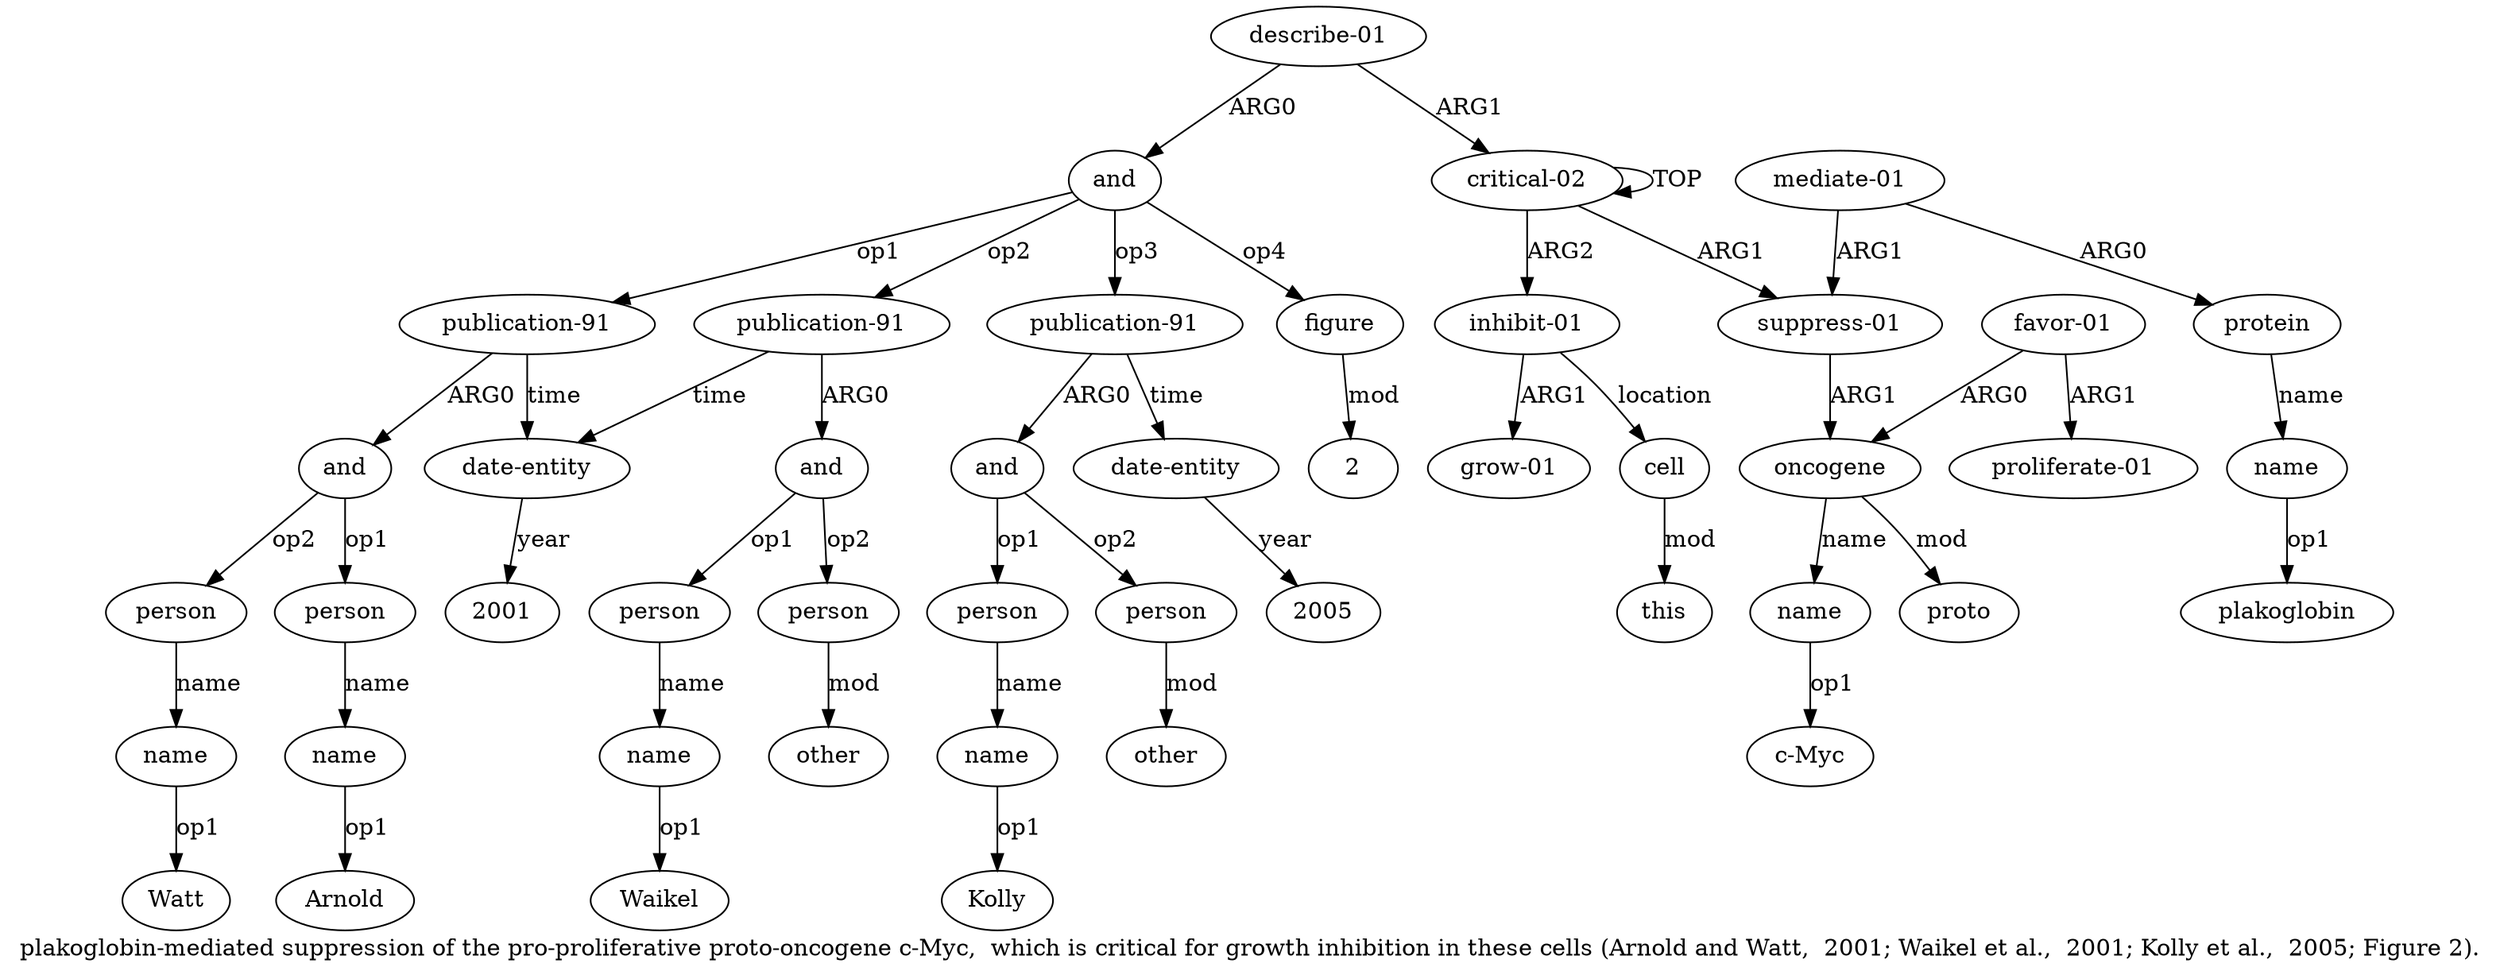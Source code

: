 digraph  {
	graph [label="plakoglobin-mediated suppression of the pro-proliferative proto-oncogene c-Myc,  which is critical for growth inhibition in these \
cells (Arnold and Watt,  2001; Waikel et al.,  2001; Kolly et al.,  2005; Figure 2)."];
	node [label="\N"];
	a20	 [color=black,
		gold_ind=20,
		gold_label=person,
		label=person,
		test_ind=20,
		test_label=person];
	a21	 [color=black,
		gold_ind=21,
		gold_label=name,
		label=name,
		test_ind=21,
		test_label=name];
	a20 -> a21 [key=0,
	color=black,
	gold_label=name,
	label=name,
	test_label=name];
"a21 Watt" [color=black,
	gold_ind=-1,
	gold_label=Watt,
	label=Watt,
	test_ind=-1,
	test_label=Watt];
a21 -> "a21 Watt" [key=0,
color=black,
gold_label=op1,
label=op1,
test_label=op1];
a22 [color=black,
gold_ind=22,
gold_label="date-entity",
label="date-entity",
test_ind=22,
test_label="date-entity"];
"a22 2001" [color=black,
gold_ind=-1,
gold_label=2001,
label=2001,
test_ind=-1,
test_label=2001];
a22 -> "a22 2001" [key=0,
color=black,
gold_label=year,
label=year,
test_label=year];
a23 [color=black,
gold_ind=23,
gold_label="publication-91",
label="publication-91",
test_ind=23,
test_label="publication-91"];
a23 -> a22 [key=0,
color=black,
gold_label=time,
label=time,
test_label=time];
a24 [color=black,
gold_ind=24,
gold_label=and,
label=and,
test_ind=24,
test_label=and];
a23 -> a24 [key=0,
color=black,
gold_label=ARG0,
label=ARG0,
test_label=ARG0];
a25 [color=black,
gold_ind=25,
gold_label=person,
label=person,
test_ind=25,
test_label=person];
a24 -> a25 [key=0,
color=black,
gold_label=op1,
label=op1,
test_label=op1];
a27 [color=black,
gold_ind=27,
gold_label=person,
label=person,
test_ind=27,
test_label=person];
a24 -> a27 [key=0,
color=black,
gold_label=op2,
label=op2,
test_label=op2];
a26 [color=black,
gold_ind=26,
gold_label=name,
label=name,
test_ind=26,
test_label=name];
a25 -> a26 [key=0,
color=black,
gold_label=name,
label=name,
test_label=name];
"a26 Waikel" [color=black,
gold_ind=-1,
gold_label=Waikel,
label=Waikel,
test_ind=-1,
test_label=Waikel];
a26 -> "a26 Waikel" [key=0,
color=black,
gold_label=op1,
label=op1,
test_label=op1];
a28 [color=black,
gold_ind=28,
gold_label=other,
label=other,
test_ind=28,
test_label=other];
a27 -> a28 [key=0,
color=black,
gold_label=mod,
label=mod,
test_label=mod];
a29 [color=black,
gold_ind=29,
gold_label="publication-91",
label="publication-91",
test_ind=29,
test_label="publication-91"];
a30 [color=black,
gold_ind=30,
gold_label=and,
label=and,
test_ind=30,
test_label=and];
a29 -> a30 [key=0,
color=black,
gold_label=ARG0,
label=ARG0,
test_label=ARG0];
a35 [color=black,
gold_ind=35,
gold_label="date-entity",
label="date-entity",
test_ind=35,
test_label="date-entity"];
a29 -> a35 [key=0,
color=black,
gold_label=time,
label=time,
test_label=time];
a31 [color=black,
gold_ind=31,
gold_label=person,
label=person,
test_ind=31,
test_label=person];
a32 [color=black,
gold_ind=32,
gold_label=name,
label=name,
test_ind=32,
test_label=name];
a31 -> a32 [key=0,
color=black,
gold_label=name,
label=name,
test_label=name];
a30 -> a31 [key=0,
color=black,
gold_label=op1,
label=op1,
test_label=op1];
a33 [color=black,
gold_ind=33,
gold_label=person,
label=person,
test_ind=33,
test_label=person];
a30 -> a33 [key=0,
color=black,
gold_label=op2,
label=op2,
test_label=op2];
"a3 c-Myc" [color=black,
gold_ind=-1,
gold_label="c-Myc",
label="c-Myc",
test_ind=-1,
test_label="c-Myc"];
a36 [color=black,
gold_ind=36,
gold_label=figure,
label=figure,
test_ind=36,
test_label=figure];
"a36 2" [color=black,
gold_ind=-1,
gold_label=2,
label=2,
test_ind=-1,
test_label=2];
a36 -> "a36 2" [key=0,
color=black,
gold_label=mod,
label=mod,
test_label=mod];
a34 [color=black,
gold_ind=34,
gold_label=other,
label=other,
test_ind=34,
test_label=other];
a33 -> a34 [key=0,
color=black,
gold_label=mod,
label=mod,
test_label=mod];
"a35 2005" [color=black,
gold_ind=-1,
gold_label=2005,
label=2005,
test_ind=-1,
test_label=2005];
a35 -> "a35 2005" [key=0,
color=black,
gold_label=year,
label=year,
test_label=year];
"a9 plakoglobin" [color=black,
gold_ind=-1,
gold_label=plakoglobin,
label=plakoglobin,
test_ind=-1,
test_label=plakoglobin];
"a32 Kolly" [color=black,
gold_ind=-1,
gold_label=Kolly,
label=Kolly,
test_ind=-1,
test_label=Kolly];
a32 -> "a32 Kolly" [key=0,
color=black,
gold_label=op1,
label=op1,
test_label=op1];
a15 [color=black,
gold_ind=15,
gold_label=and,
label=and,
test_ind=15,
test_label=and];
a15 -> a23 [key=0,
color=black,
gold_label=op2,
label=op2,
test_label=op2];
a15 -> a29 [key=0,
color=black,
gold_label=op3,
label=op3,
test_label=op3];
a15 -> a36 [key=0,
color=black,
gold_label=op4,
label=op4,
test_label=op4];
a16 [color=black,
gold_ind=16,
gold_label="publication-91",
label="publication-91",
test_ind=16,
test_label="publication-91"];
a15 -> a16 [key=0,
color=black,
gold_label=op1,
label=op1,
test_label=op1];
a14 [color=black,
gold_ind=14,
gold_label="describe-01",
label="describe-01",
test_ind=14,
test_label="describe-01"];
a14 -> a15 [key=0,
color=black,
gold_label=ARG0,
label=ARG0,
test_label=ARG0];
a0 [color=black,
gold_ind=0,
gold_label="critical-02",
label="critical-02",
test_ind=0,
test_label="critical-02"];
a14 -> a0 [key=0,
color=black,
gold_label=ARG1,
label=ARG1,
test_label=ARG1];
a17 [color=black,
gold_ind=17,
gold_label=and,
label=and,
test_ind=17,
test_label=and];
a17 -> a20 [key=0,
color=black,
gold_label=op2,
label=op2,
test_label=op2];
a18 [color=black,
gold_ind=18,
gold_label=person,
label=person,
test_ind=18,
test_label=person];
a17 -> a18 [key=0,
color=black,
gold_label=op1,
label=op1,
test_label=op1];
a16 -> a22 [key=0,
color=black,
gold_label=time,
label=time,
test_label=time];
a16 -> a17 [key=0,
color=black,
gold_label=ARG0,
label=ARG0,
test_label=ARG0];
a11 [color=black,
gold_ind=11,
gold_label="grow-01",
label="grow-01",
test_ind=11,
test_label="grow-01"];
a10 [color=black,
gold_ind=10,
gold_label="inhibit-01",
label="inhibit-01",
test_ind=10,
test_label="inhibit-01"];
a10 -> a11 [key=0,
color=black,
gold_label=ARG1,
label=ARG1,
test_label=ARG1];
a12 [color=black,
gold_ind=12,
gold_label=cell,
label=cell,
test_ind=12,
test_label=cell];
a10 -> a12 [key=0,
color=black,
gold_label=location,
label=location,
test_label=location];
a13 [color=black,
gold_ind=13,
gold_label=this,
label=this,
test_ind=13,
test_label=this];
a12 -> a13 [key=0,
color=black,
gold_label=mod,
label=mod,
test_label=mod];
a19 [color=black,
gold_ind=19,
gold_label=name,
label=name,
test_ind=19,
test_label=name];
"a19 Arnold" [color=black,
gold_ind=-1,
gold_label=Arnold,
label=Arnold,
test_ind=-1,
test_label=Arnold];
a19 -> "a19 Arnold" [key=0,
color=black,
gold_label=op1,
label=op1,
test_label=op1];
a18 -> a19 [key=0,
color=black,
gold_label=name,
label=name,
test_label=name];
a1 [color=black,
gold_ind=1,
gold_label="suppress-01",
label="suppress-01",
test_ind=1,
test_label="suppress-01"];
a2 [color=black,
gold_ind=2,
gold_label=oncogene,
label=oncogene,
test_ind=2,
test_label=oncogene];
a1 -> a2 [key=0,
color=black,
gold_label=ARG1,
label=ARG1,
test_label=ARG1];
a0 -> a10 [key=0,
color=black,
gold_label=ARG2,
label=ARG2,
test_label=ARG2];
a0 -> a1 [key=0,
color=black,
gold_label=ARG1,
label=ARG1,
test_label=ARG1];
a0 -> a0 [key=0,
color=black,
gold_label=TOP,
label=TOP,
test_label=TOP];
a3 [color=black,
gold_ind=3,
gold_label=name,
label=name,
test_ind=3,
test_label=name];
a3 -> "a3 c-Myc" [key=0,
color=black,
gold_label=op1,
label=op1,
test_label=op1];
a2 -> a3 [key=0,
color=black,
gold_label=name,
label=name,
test_label=name];
a6 [color=black,
gold_ind=6,
gold_label=proto,
label=proto,
test_ind=6,
test_label=proto];
a2 -> a6 [key=0,
color=black,
gold_label=mod,
label=mod,
test_label=mod];
a5 [color=black,
gold_ind=5,
gold_label="proliferate-01",
label="proliferate-01",
test_ind=5,
test_label="proliferate-01"];
a4 [color=black,
gold_ind=4,
gold_label="favor-01",
label="favor-01",
test_ind=4,
test_label="favor-01"];
a4 -> a2 [key=0,
color=black,
gold_label=ARG0,
label=ARG0,
test_label=ARG0];
a4 -> a5 [key=0,
color=black,
gold_label=ARG1,
label=ARG1,
test_label=ARG1];
a7 [color=black,
gold_ind=7,
gold_label="mediate-01",
label="mediate-01",
test_ind=7,
test_label="mediate-01"];
a7 -> a1 [key=0,
color=black,
gold_label=ARG1,
label=ARG1,
test_label=ARG1];
a8 [color=black,
gold_ind=8,
gold_label=protein,
label=protein,
test_ind=8,
test_label=protein];
a7 -> a8 [key=0,
color=black,
gold_label=ARG0,
label=ARG0,
test_label=ARG0];
a9 [color=black,
gold_ind=9,
gold_label=name,
label=name,
test_ind=9,
test_label=name];
a9 -> "a9 plakoglobin" [key=0,
color=black,
gold_label=op1,
label=op1,
test_label=op1];
a8 -> a9 [key=0,
color=black,
gold_label=name,
label=name,
test_label=name];
}

